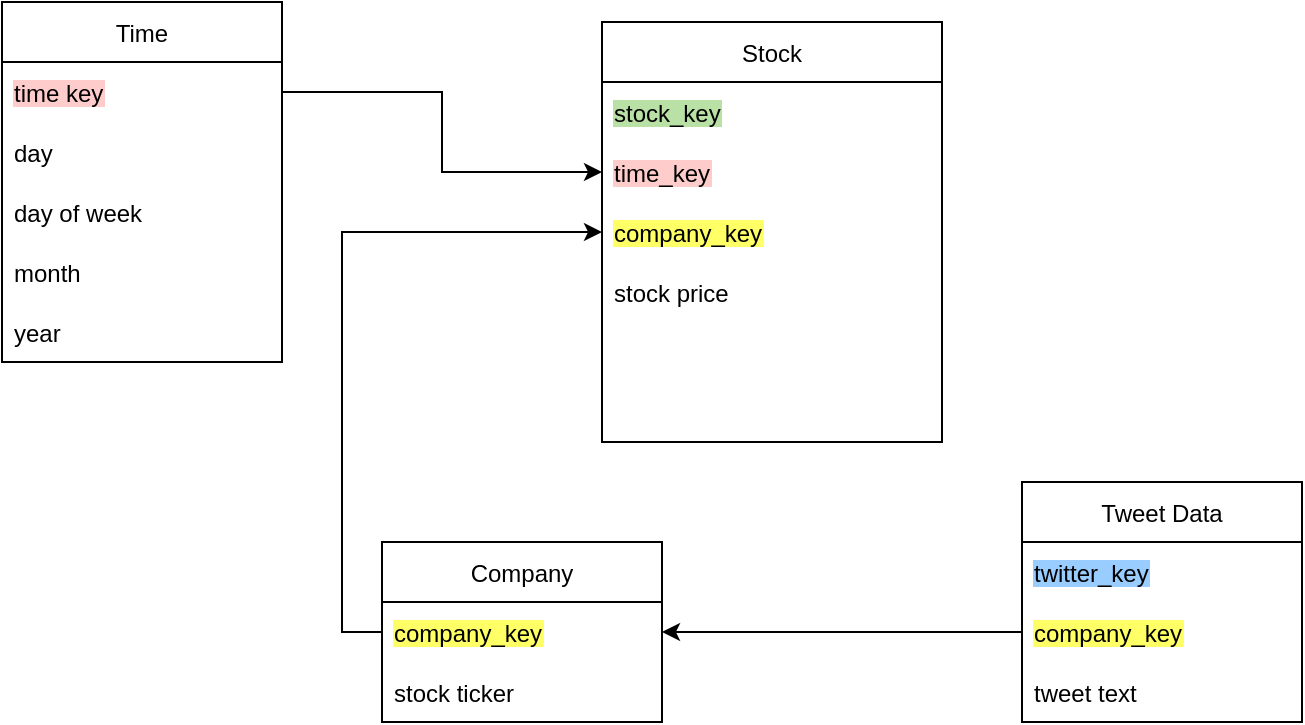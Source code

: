 <mxfile version="20.0.2" type="github">
  <diagram id="XCwNyR8gIlNhAtSQSzsr" name="Page-1">
    <mxGraphModel dx="1422" dy="762" grid="1" gridSize="10" guides="1" tooltips="1" connect="1" arrows="1" fold="1" page="1" pageScale="1" pageWidth="850" pageHeight="1100" math="0" shadow="0">
      <root>
        <mxCell id="0" />
        <mxCell id="1" parent="0" />
        <mxCell id="X1VpsXSVfZuXXIvG1gG1-1" value="Stock" style="swimlane;fontStyle=0;childLayout=stackLayout;horizontal=1;startSize=30;horizontalStack=0;resizeParent=1;resizeParentMax=0;resizeLast=0;collapsible=1;marginBottom=0;" parent="1" vertex="1">
          <mxGeometry x="410" y="190" width="170" height="210" as="geometry" />
        </mxCell>
        <mxCell id="X1VpsXSVfZuXXIvG1gG1-2" value="stock_key" style="text;strokeColor=none;fillColor=none;align=left;verticalAlign=middle;spacingLeft=4;spacingRight=4;overflow=hidden;points=[[0,0.5],[1,0.5]];portConstraint=eastwest;rotatable=0;labelBackgroundColor=#B9E0A5;" parent="X1VpsXSVfZuXXIvG1gG1-1" vertex="1">
          <mxGeometry y="30" width="170" height="30" as="geometry" />
        </mxCell>
        <mxCell id="X1VpsXSVfZuXXIvG1gG1-3" value="time_key" style="text;strokeColor=none;fillColor=none;align=left;verticalAlign=middle;spacingLeft=4;spacingRight=4;overflow=hidden;points=[[0,0.5],[1,0.5]];portConstraint=eastwest;rotatable=0;labelBackgroundColor=#FFCCCC;" parent="X1VpsXSVfZuXXIvG1gG1-1" vertex="1">
          <mxGeometry y="60" width="170" height="30" as="geometry" />
        </mxCell>
        <mxCell id="ajoeYt34h4l8DvscLQkB-1" value="company_key" style="text;strokeColor=none;fillColor=none;align=left;verticalAlign=middle;spacingLeft=4;spacingRight=4;overflow=hidden;points=[[0,0.5],[1,0.5]];portConstraint=eastwest;rotatable=0;labelBackgroundColor=#FFFF66;" vertex="1" parent="X1VpsXSVfZuXXIvG1gG1-1">
          <mxGeometry y="90" width="170" height="30" as="geometry" />
        </mxCell>
        <mxCell id="X1VpsXSVfZuXXIvG1gG1-4" value="stock price" style="text;strokeColor=none;fillColor=none;align=left;verticalAlign=middle;spacingLeft=4;spacingRight=4;overflow=hidden;points=[[0,0.5],[1,0.5]];portConstraint=eastwest;rotatable=0;" parent="X1VpsXSVfZuXXIvG1gG1-1" vertex="1">
          <mxGeometry y="120" width="170" height="30" as="geometry" />
        </mxCell>
        <mxCell id="ajoeYt34h4l8DvscLQkB-2" style="text;strokeColor=none;fillColor=none;align=left;verticalAlign=middle;spacingLeft=4;spacingRight=4;overflow=hidden;points=[[0,0.5],[1,0.5]];portConstraint=eastwest;rotatable=0;" vertex="1" parent="X1VpsXSVfZuXXIvG1gG1-1">
          <mxGeometry y="150" width="170" height="30" as="geometry" />
        </mxCell>
        <mxCell id="ajoeYt34h4l8DvscLQkB-3" style="text;strokeColor=none;fillColor=none;align=left;verticalAlign=middle;spacingLeft=4;spacingRight=4;overflow=hidden;points=[[0,0.5],[1,0.5]];portConstraint=eastwest;rotatable=0;" vertex="1" parent="X1VpsXSVfZuXXIvG1gG1-1">
          <mxGeometry y="180" width="170" height="30" as="geometry" />
        </mxCell>
        <object label="Time" day_of_week="" month="" quarter="" year="" id="X1VpsXSVfZuXXIvG1gG1-8">
          <mxCell style="swimlane;fontStyle=0;childLayout=stackLayout;horizontal=1;startSize=30;horizontalStack=0;resizeParent=1;resizeParentMax=0;resizeLast=0;collapsible=1;marginBottom=0;" parent="1" vertex="1">
            <mxGeometry x="110" y="180" width="140" height="180" as="geometry" />
          </mxCell>
        </object>
        <mxCell id="X1VpsXSVfZuXXIvG1gG1-9" value="time key" style="text;strokeColor=none;fillColor=none;align=left;verticalAlign=middle;spacingLeft=4;spacingRight=4;overflow=hidden;points=[[0,0.5],[1,0.5]];portConstraint=eastwest;rotatable=0;labelBackgroundColor=#FFCCCC;" parent="X1VpsXSVfZuXXIvG1gG1-8" vertex="1">
          <mxGeometry y="30" width="140" height="30" as="geometry" />
        </mxCell>
        <mxCell id="X1VpsXSVfZuXXIvG1gG1-10" value="day" style="text;strokeColor=none;fillColor=none;align=left;verticalAlign=middle;spacingLeft=4;spacingRight=4;overflow=hidden;points=[[0,0.5],[1,0.5]];portConstraint=eastwest;rotatable=0;" parent="X1VpsXSVfZuXXIvG1gG1-8" vertex="1">
          <mxGeometry y="60" width="140" height="30" as="geometry" />
        </mxCell>
        <mxCell id="X1VpsXSVfZuXXIvG1gG1-11" value="day of week" style="text;strokeColor=none;fillColor=none;align=left;verticalAlign=middle;spacingLeft=4;spacingRight=4;overflow=hidden;points=[[0,0.5],[1,0.5]];portConstraint=eastwest;rotatable=0;" parent="X1VpsXSVfZuXXIvG1gG1-8" vertex="1">
          <mxGeometry y="90" width="140" height="30" as="geometry" />
        </mxCell>
        <mxCell id="X1VpsXSVfZuXXIvG1gG1-14" value="month" style="text;strokeColor=none;fillColor=none;align=left;verticalAlign=middle;spacingLeft=4;spacingRight=4;overflow=hidden;points=[[0,0.5],[1,0.5]];portConstraint=eastwest;rotatable=0;" parent="X1VpsXSVfZuXXIvG1gG1-8" vertex="1">
          <mxGeometry y="120" width="140" height="30" as="geometry" />
        </mxCell>
        <mxCell id="X1VpsXSVfZuXXIvG1gG1-13" value="year" style="text;strokeColor=none;fillColor=none;align=left;verticalAlign=middle;spacingLeft=4;spacingRight=4;overflow=hidden;points=[[0,0.5],[1,0.5]];portConstraint=eastwest;rotatable=0;" parent="X1VpsXSVfZuXXIvG1gG1-8" vertex="1">
          <mxGeometry y="150" width="140" height="30" as="geometry" />
        </mxCell>
        <mxCell id="X1VpsXSVfZuXXIvG1gG1-15" value="Company" style="swimlane;fontStyle=0;childLayout=stackLayout;horizontal=1;startSize=30;horizontalStack=0;resizeParent=1;resizeParentMax=0;resizeLast=0;collapsible=1;marginBottom=0;" parent="1" vertex="1">
          <mxGeometry x="300" y="450" width="140" height="90" as="geometry" />
        </mxCell>
        <mxCell id="X1VpsXSVfZuXXIvG1gG1-16" value="company_key" style="text;strokeColor=none;fillColor=none;align=left;verticalAlign=middle;spacingLeft=4;spacingRight=4;overflow=hidden;points=[[0,0.5],[1,0.5]];portConstraint=eastwest;rotatable=0;labelBackgroundColor=#FFFF66;" parent="X1VpsXSVfZuXXIvG1gG1-15" vertex="1">
          <mxGeometry y="30" width="140" height="30" as="geometry" />
        </mxCell>
        <mxCell id="X1VpsXSVfZuXXIvG1gG1-17" value="stock ticker" style="text;strokeColor=none;fillColor=none;align=left;verticalAlign=middle;spacingLeft=4;spacingRight=4;overflow=hidden;points=[[0,0.5],[1,0.5]];portConstraint=eastwest;rotatable=0;" parent="X1VpsXSVfZuXXIvG1gG1-15" vertex="1">
          <mxGeometry y="60" width="140" height="30" as="geometry" />
        </mxCell>
        <mxCell id="X1VpsXSVfZuXXIvG1gG1-19" value="Tweet Data" style="swimlane;fontStyle=0;childLayout=stackLayout;horizontal=1;startSize=30;horizontalStack=0;resizeParent=1;resizeParentMax=0;resizeLast=0;collapsible=1;marginBottom=0;labelBackgroundColor=none;" parent="1" vertex="1">
          <mxGeometry x="620" y="420" width="140" height="120" as="geometry" />
        </mxCell>
        <mxCell id="X1VpsXSVfZuXXIvG1gG1-20" value="twitter_key" style="text;strokeColor=none;fillColor=none;align=left;verticalAlign=middle;spacingLeft=4;spacingRight=4;overflow=hidden;points=[[0,0.5],[1,0.5]];portConstraint=eastwest;rotatable=0;labelBackgroundColor=#99CCFF;" parent="X1VpsXSVfZuXXIvG1gG1-19" vertex="1">
          <mxGeometry y="30" width="140" height="30" as="geometry" />
        </mxCell>
        <mxCell id="X1VpsXSVfZuXXIvG1gG1-21" value="company_key" style="text;strokeColor=none;fillColor=none;align=left;verticalAlign=middle;spacingLeft=4;spacingRight=4;overflow=hidden;points=[[0,0.5],[1,0.5]];portConstraint=eastwest;rotatable=0;labelBackgroundColor=#FFFF66;" parent="X1VpsXSVfZuXXIvG1gG1-19" vertex="1">
          <mxGeometry y="60" width="140" height="30" as="geometry" />
        </mxCell>
        <mxCell id="X1VpsXSVfZuXXIvG1gG1-22" value="tweet text" style="text;strokeColor=none;fillColor=none;align=left;verticalAlign=middle;spacingLeft=4;spacingRight=4;overflow=hidden;points=[[0,0.5],[1,0.5]];portConstraint=eastwest;rotatable=0;labelBackgroundColor=none;" parent="X1VpsXSVfZuXXIvG1gG1-19" vertex="1">
          <mxGeometry y="90" width="140" height="30" as="geometry" />
        </mxCell>
        <mxCell id="ajoeYt34h4l8DvscLQkB-4" style="edgeStyle=orthogonalEdgeStyle;rounded=0;orthogonalLoop=1;jettySize=auto;html=1;entryX=0;entryY=0.5;entryDx=0;entryDy=0;" edge="1" parent="1" source="X1VpsXSVfZuXXIvG1gG1-9" target="X1VpsXSVfZuXXIvG1gG1-3">
          <mxGeometry relative="1" as="geometry" />
        </mxCell>
        <mxCell id="ajoeYt34h4l8DvscLQkB-5" style="edgeStyle=orthogonalEdgeStyle;rounded=0;orthogonalLoop=1;jettySize=auto;html=1;exitX=0;exitY=0.5;exitDx=0;exitDy=0;entryX=0;entryY=0.5;entryDx=0;entryDy=0;" edge="1" parent="1" source="X1VpsXSVfZuXXIvG1gG1-16" target="ajoeYt34h4l8DvscLQkB-1">
          <mxGeometry relative="1" as="geometry" />
        </mxCell>
        <mxCell id="ajoeYt34h4l8DvscLQkB-6" style="edgeStyle=orthogonalEdgeStyle;rounded=0;orthogonalLoop=1;jettySize=auto;html=1;" edge="1" parent="1" source="X1VpsXSVfZuXXIvG1gG1-21" target="X1VpsXSVfZuXXIvG1gG1-16">
          <mxGeometry relative="1" as="geometry" />
        </mxCell>
      </root>
    </mxGraphModel>
  </diagram>
</mxfile>
